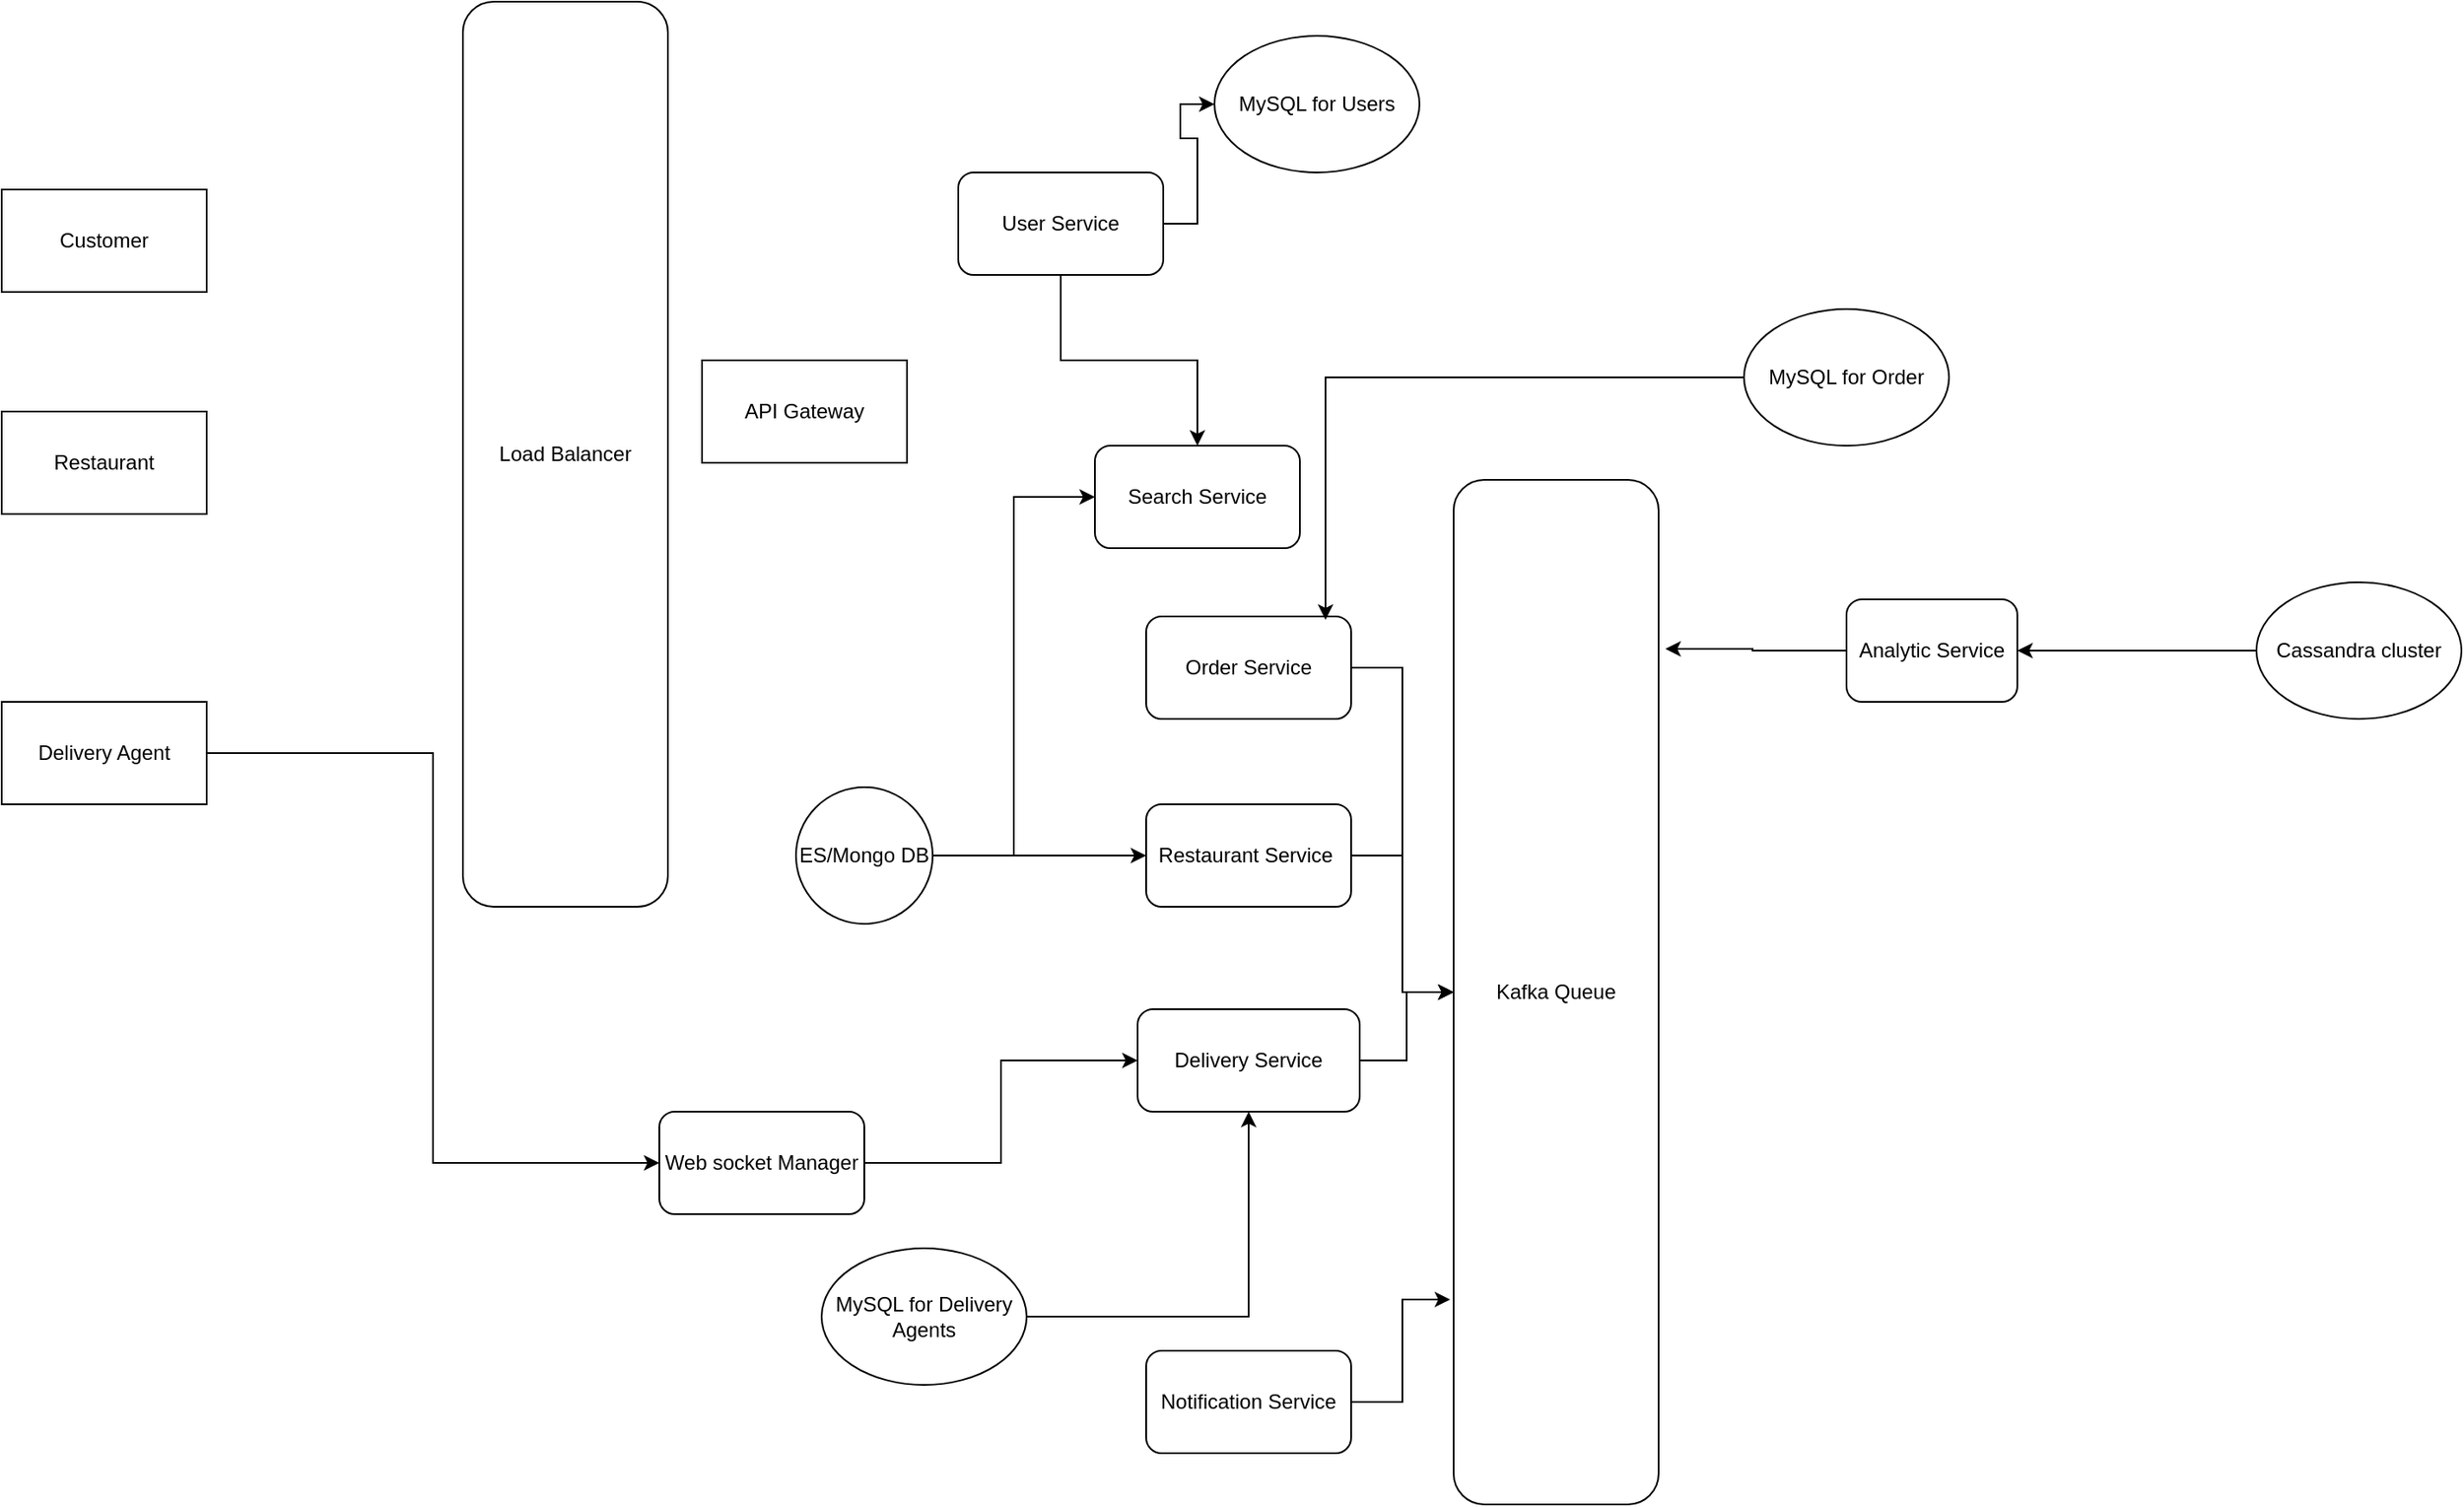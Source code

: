 <mxfile version="22.1.12" type="device">
  <diagram name="Page-1" id="BequdNRS2IZ72DuQcJNt">
    <mxGraphModel dx="2924" dy="1098" grid="1" gridSize="10" guides="1" tooltips="1" connect="1" arrows="1" fold="1" page="1" pageScale="1" pageWidth="850" pageHeight="1100" math="0" shadow="0">
      <root>
        <mxCell id="0" />
        <mxCell id="1" parent="0" />
        <mxCell id="VtN16QBmUIwUdD-wC699-1" value="Customer" style="rounded=0;whiteSpace=wrap;html=1;" vertex="1" parent="1">
          <mxGeometry x="-20" y="180" width="120" height="60" as="geometry" />
        </mxCell>
        <mxCell id="VtN16QBmUIwUdD-wC699-3" value="Load Balancer" style="rounded=1;whiteSpace=wrap;html=1;" vertex="1" parent="1">
          <mxGeometry x="250" y="70" width="120" height="530" as="geometry" />
        </mxCell>
        <mxCell id="VtN16QBmUIwUdD-wC699-4" value="API Gateway" style="rounded=0;whiteSpace=wrap;html=1;" vertex="1" parent="1">
          <mxGeometry x="390" y="280" width="120" height="60" as="geometry" />
        </mxCell>
        <mxCell id="VtN16QBmUIwUdD-wC699-5" value="Search Service" style="rounded=1;whiteSpace=wrap;html=1;" vertex="1" parent="1">
          <mxGeometry x="620" y="330" width="120" height="60" as="geometry" />
        </mxCell>
        <mxCell id="VtN16QBmUIwUdD-wC699-20" style="edgeStyle=orthogonalEdgeStyle;rounded=0;orthogonalLoop=1;jettySize=auto;html=1;" edge="1" parent="1" source="VtN16QBmUIwUdD-wC699-6" target="VtN16QBmUIwUdD-wC699-7">
          <mxGeometry relative="1" as="geometry" />
        </mxCell>
        <mxCell id="VtN16QBmUIwUdD-wC699-6" value="Order Service" style="rounded=1;whiteSpace=wrap;html=1;" vertex="1" parent="1">
          <mxGeometry x="650" y="430" width="120" height="60" as="geometry" />
        </mxCell>
        <mxCell id="VtN16QBmUIwUdD-wC699-7" value="Kafka Queue" style="rounded=1;whiteSpace=wrap;html=1;" vertex="1" parent="1">
          <mxGeometry x="830" y="350" width="120" height="600" as="geometry" />
        </mxCell>
        <mxCell id="VtN16QBmUIwUdD-wC699-8" value="Notification Service" style="rounded=1;whiteSpace=wrap;html=1;" vertex="1" parent="1">
          <mxGeometry x="650" y="860" width="120" height="60" as="geometry" />
        </mxCell>
        <mxCell id="VtN16QBmUIwUdD-wC699-18" style="edgeStyle=orthogonalEdgeStyle;rounded=0;orthogonalLoop=1;jettySize=auto;html=1;" edge="1" parent="1" source="VtN16QBmUIwUdD-wC699-9" target="VtN16QBmUIwUdD-wC699-7">
          <mxGeometry relative="1" as="geometry" />
        </mxCell>
        <mxCell id="VtN16QBmUIwUdD-wC699-9" value="Restaurant Service&amp;nbsp;" style="rounded=1;whiteSpace=wrap;html=1;" vertex="1" parent="1">
          <mxGeometry x="650" y="540" width="120" height="60" as="geometry" />
        </mxCell>
        <mxCell id="VtN16QBmUIwUdD-wC699-15" style="edgeStyle=orthogonalEdgeStyle;rounded=0;orthogonalLoop=1;jettySize=auto;html=1;" edge="1" parent="1" source="VtN16QBmUIwUdD-wC699-10" target="VtN16QBmUIwUdD-wC699-7">
          <mxGeometry relative="1" as="geometry" />
        </mxCell>
        <mxCell id="VtN16QBmUIwUdD-wC699-10" value="Delivery Service" style="rounded=1;whiteSpace=wrap;html=1;" vertex="1" parent="1">
          <mxGeometry x="645" y="660" width="130" height="60" as="geometry" />
        </mxCell>
        <mxCell id="VtN16QBmUIwUdD-wC699-16" value="Restaurant" style="rounded=0;whiteSpace=wrap;html=1;" vertex="1" parent="1">
          <mxGeometry x="-20" y="310" width="120" height="60" as="geometry" />
        </mxCell>
        <mxCell id="VtN16QBmUIwUdD-wC699-29" style="edgeStyle=orthogonalEdgeStyle;rounded=0;orthogonalLoop=1;jettySize=auto;html=1;entryX=0;entryY=0.5;entryDx=0;entryDy=0;" edge="1" parent="1" source="VtN16QBmUIwUdD-wC699-17" target="VtN16QBmUIwUdD-wC699-28">
          <mxGeometry relative="1" as="geometry" />
        </mxCell>
        <mxCell id="VtN16QBmUIwUdD-wC699-17" value="Delivery Agent" style="rounded=0;whiteSpace=wrap;html=1;" vertex="1" parent="1">
          <mxGeometry x="-20" y="480" width="120" height="60" as="geometry" />
        </mxCell>
        <mxCell id="VtN16QBmUIwUdD-wC699-19" style="edgeStyle=orthogonalEdgeStyle;rounded=0;orthogonalLoop=1;jettySize=auto;html=1;entryX=-0.017;entryY=0.8;entryDx=0;entryDy=0;entryPerimeter=0;" edge="1" parent="1" source="VtN16QBmUIwUdD-wC699-8" target="VtN16QBmUIwUdD-wC699-7">
          <mxGeometry relative="1" as="geometry" />
        </mxCell>
        <mxCell id="VtN16QBmUIwUdD-wC699-22" style="edgeStyle=orthogonalEdgeStyle;rounded=0;orthogonalLoop=1;jettySize=auto;html=1;" edge="1" parent="1" source="VtN16QBmUIwUdD-wC699-21" target="VtN16QBmUIwUdD-wC699-9">
          <mxGeometry relative="1" as="geometry" />
        </mxCell>
        <mxCell id="VtN16QBmUIwUdD-wC699-23" style="edgeStyle=orthogonalEdgeStyle;rounded=0;orthogonalLoop=1;jettySize=auto;html=1;entryX=0;entryY=0.5;entryDx=0;entryDy=0;" edge="1" parent="1" source="VtN16QBmUIwUdD-wC699-21" target="VtN16QBmUIwUdD-wC699-5">
          <mxGeometry relative="1" as="geometry" />
        </mxCell>
        <mxCell id="VtN16QBmUIwUdD-wC699-21" value="ES/Mongo DB" style="ellipse;whiteSpace=wrap;html=1;aspect=fixed;" vertex="1" parent="1">
          <mxGeometry x="445" y="530" width="80" height="80" as="geometry" />
        </mxCell>
        <mxCell id="VtN16QBmUIwUdD-wC699-24" value="MySQL for Users" style="ellipse;whiteSpace=wrap;html=1;" vertex="1" parent="1">
          <mxGeometry x="690" y="90" width="120" height="80" as="geometry" />
        </mxCell>
        <mxCell id="VtN16QBmUIwUdD-wC699-26" style="edgeStyle=orthogonalEdgeStyle;rounded=0;orthogonalLoop=1;jettySize=auto;html=1;" edge="1" parent="1" source="VtN16QBmUIwUdD-wC699-25" target="VtN16QBmUIwUdD-wC699-24">
          <mxGeometry relative="1" as="geometry" />
        </mxCell>
        <mxCell id="VtN16QBmUIwUdD-wC699-27" style="edgeStyle=orthogonalEdgeStyle;rounded=0;orthogonalLoop=1;jettySize=auto;html=1;" edge="1" parent="1" source="VtN16QBmUIwUdD-wC699-25" target="VtN16QBmUIwUdD-wC699-5">
          <mxGeometry relative="1" as="geometry" />
        </mxCell>
        <mxCell id="VtN16QBmUIwUdD-wC699-25" value="User Service" style="rounded=1;whiteSpace=wrap;html=1;" vertex="1" parent="1">
          <mxGeometry x="540" y="170" width="120" height="60" as="geometry" />
        </mxCell>
        <mxCell id="VtN16QBmUIwUdD-wC699-30" style="edgeStyle=orthogonalEdgeStyle;rounded=0;orthogonalLoop=1;jettySize=auto;html=1;entryX=0;entryY=0.5;entryDx=0;entryDy=0;" edge="1" parent="1" source="VtN16QBmUIwUdD-wC699-28" target="VtN16QBmUIwUdD-wC699-10">
          <mxGeometry relative="1" as="geometry" />
        </mxCell>
        <mxCell id="VtN16QBmUIwUdD-wC699-28" value="Web socket Manager" style="rounded=1;whiteSpace=wrap;html=1;" vertex="1" parent="1">
          <mxGeometry x="365" y="720" width="120" height="60" as="geometry" />
        </mxCell>
        <mxCell id="VtN16QBmUIwUdD-wC699-31" value="MySQL for Order" style="ellipse;whiteSpace=wrap;html=1;" vertex="1" parent="1">
          <mxGeometry x="1000" y="250" width="120" height="80" as="geometry" />
        </mxCell>
        <mxCell id="VtN16QBmUIwUdD-wC699-32" style="edgeStyle=orthogonalEdgeStyle;rounded=0;orthogonalLoop=1;jettySize=auto;html=1;entryX=0.875;entryY=0.033;entryDx=0;entryDy=0;entryPerimeter=0;" edge="1" parent="1" source="VtN16QBmUIwUdD-wC699-31" target="VtN16QBmUIwUdD-wC699-6">
          <mxGeometry relative="1" as="geometry" />
        </mxCell>
        <mxCell id="VtN16QBmUIwUdD-wC699-34" style="edgeStyle=orthogonalEdgeStyle;rounded=0;orthogonalLoop=1;jettySize=auto;html=1;" edge="1" parent="1" source="VtN16QBmUIwUdD-wC699-33" target="VtN16QBmUIwUdD-wC699-10">
          <mxGeometry relative="1" as="geometry" />
        </mxCell>
        <mxCell id="VtN16QBmUIwUdD-wC699-33" value="MySQL for Delivery Agents" style="ellipse;whiteSpace=wrap;html=1;" vertex="1" parent="1">
          <mxGeometry x="460" y="800" width="120" height="80" as="geometry" />
        </mxCell>
        <mxCell id="VtN16QBmUIwUdD-wC699-35" value="Analytic Service" style="rounded=1;whiteSpace=wrap;html=1;" vertex="1" parent="1">
          <mxGeometry x="1060" y="420" width="100" height="60" as="geometry" />
        </mxCell>
        <mxCell id="VtN16QBmUIwUdD-wC699-36" style="edgeStyle=orthogonalEdgeStyle;rounded=0;orthogonalLoop=1;jettySize=auto;html=1;entryX=1.033;entryY=0.165;entryDx=0;entryDy=0;entryPerimeter=0;" edge="1" parent="1" source="VtN16QBmUIwUdD-wC699-35" target="VtN16QBmUIwUdD-wC699-7">
          <mxGeometry relative="1" as="geometry" />
        </mxCell>
        <mxCell id="VtN16QBmUIwUdD-wC699-38" style="edgeStyle=orthogonalEdgeStyle;rounded=0;orthogonalLoop=1;jettySize=auto;html=1;" edge="1" parent="1" source="VtN16QBmUIwUdD-wC699-37" target="VtN16QBmUIwUdD-wC699-35">
          <mxGeometry relative="1" as="geometry" />
        </mxCell>
        <mxCell id="VtN16QBmUIwUdD-wC699-37" value="Cassandra cluster" style="ellipse;whiteSpace=wrap;html=1;" vertex="1" parent="1">
          <mxGeometry x="1300" y="410" width="120" height="80" as="geometry" />
        </mxCell>
      </root>
    </mxGraphModel>
  </diagram>
</mxfile>
